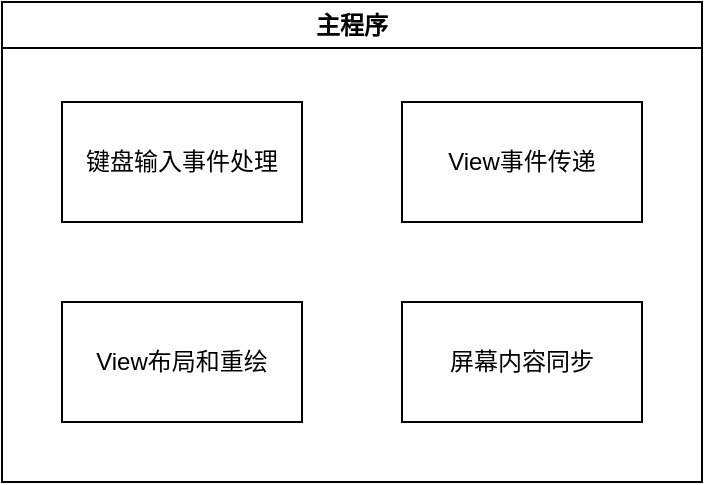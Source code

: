 <mxfile pages="9">
    <diagram id="vWsrJ_7RMOkeU3o6O2ZQ" name="Page-1">
        <mxGraphModel dx="720" dy="563" grid="1" gridSize="10" guides="1" tooltips="1" connect="1" arrows="1" fold="1" page="1" pageScale="1" pageWidth="850" pageHeight="1100" background="#ffffff" math="0" shadow="0">
            <root>
                <mxCell id="0"/>
                <mxCell id="1" parent="0"/>
                <mxCell id="10" value="主程序" style="swimlane;whiteSpace=wrap;html=1;" parent="1" vertex="1">
                    <mxGeometry x="230" y="30" width="350" height="240" as="geometry"/>
                </mxCell>
                <mxCell id="12" value="键盘输入事件处理" style="rounded=0;whiteSpace=wrap;html=1;" parent="10" vertex="1">
                    <mxGeometry x="30" y="50" width="120" height="60" as="geometry"/>
                </mxCell>
                <mxCell id="13" value="View布局和重绘" style="rounded=0;whiteSpace=wrap;html=1;" parent="10" vertex="1">
                    <mxGeometry x="30" y="150" width="120" height="60" as="geometry"/>
                </mxCell>
                <mxCell id="14" value="View事件传递" style="rounded=0;whiteSpace=wrap;html=1;" parent="10" vertex="1">
                    <mxGeometry x="200" y="50" width="120" height="60" as="geometry"/>
                </mxCell>
                <mxCell id="15" value="屏幕内容同步" style="rounded=0;whiteSpace=wrap;html=1;" parent="10" vertex="1">
                    <mxGeometry x="200" y="150" width="120" height="60" as="geometry"/>
                </mxCell>
            </root>
        </mxGraphModel>
    </diagram>
    <diagram id="G1PNR6q4qI9WEJBAwT2m" name="Page-2">
        <mxGraphModel dx="720" dy="563" grid="1" gridSize="10" guides="1" tooltips="1" connect="1" arrows="1" fold="1" page="1" pageScale="1" pageWidth="850" pageHeight="1100" math="0" shadow="0">
            <root>
                <mxCell id="0"/>
                <mxCell id="1" parent="0"/>
                <mxCell id="JvJHzQhuJufVktN5CwQu-1" value="View" style="swimlane;whiteSpace=wrap;html=1;" parent="1" vertex="1">
                    <mxGeometry x="200" y="300" width="350" height="240" as="geometry"/>
                </mxCell>
                <mxCell id="JvJHzQhuJufVktN5CwQu-2" value="View布局属性" style="rounded=0;whiteSpace=wrap;html=1;" parent="JvJHzQhuJufVktN5CwQu-1" vertex="1">
                    <mxGeometry x="30" y="50" width="120" height="60" as="geometry"/>
                </mxCell>
                <mxCell id="JvJHzQhuJufVktN5CwQu-3" value="子View列表" style="rounded=0;whiteSpace=wrap;html=1;" parent="JvJHzQhuJufVktN5CwQu-1" vertex="1">
                    <mxGeometry x="30" y="150" width="120" height="60" as="geometry"/>
                </mxCell>
                <mxCell id="JvJHzQhuJufVktN5CwQu-4" value="&lt;div style=&quot;text-align: center;&quot;&gt;&lt;span style=&quot;background-color: initial;&quot;&gt;&lt;br&gt;&lt;/span&gt;&lt;/div&gt;&lt;div style=&quot;text-align: center;&quot;&gt;&lt;span style=&quot;background-color: initial;&quot;&gt;&amp;nbsp; &amp;nbsp; &amp;nbsp; View回调函数&lt;/span&gt;&lt;/div&gt;&lt;blockquote style=&quot;margin: 0 0 0 40px; border: none; padding: 0px;&quot;&gt;&lt;/blockquote&gt;&lt;ol&gt;&lt;li&gt;&lt;span style=&quot;background-color: initial;&quot;&gt;布局回调&lt;/span&gt;&lt;/li&gt;&lt;li&gt;&lt;span style=&quot;background-color: initial;&quot;&gt;绘制回调&lt;/span&gt;&lt;/li&gt;&lt;li&gt;&lt;span style=&quot;background-color: initial;&quot;&gt;事件回调&lt;/span&gt;&lt;/li&gt;&lt;li&gt;&lt;span style=&quot;background-color: initial;&quot;&gt;清理回调&lt;/span&gt;&lt;/li&gt;&lt;/ol&gt;&lt;blockquote style=&quot;margin: 0 0 0 40px; border: none; padding: 0px;&quot;&gt;&lt;/blockquote&gt;&lt;blockquote style=&quot;margin: 0 0 0 40px; border: none; padding: 0px;&quot;&gt;&lt;/blockquote&gt;" style="rounded=0;whiteSpace=wrap;html=1;align=left;" parent="JvJHzQhuJufVktN5CwQu-1" vertex="1">
                    <mxGeometry x="190" y="50" width="120" height="160" as="geometry"/>
                </mxCell>
            </root>
        </mxGraphModel>
    </diagram>
    <diagram id="tp3ixYq10luxYo1cE7QF" name="第 3 页">
        <mxGraphModel dx="720" dy="563" grid="1" gridSize="10" guides="1" tooltips="1" connect="1" arrows="1" fold="1" page="1" pageScale="1" pageWidth="827" pageHeight="1169" math="0" shadow="0">
            <root>
                <mxCell id="0"/>
                <mxCell id="1" parent="0"/>
                <mxCell id="N1b5Ld50VI8X-7wRPgsu-1" value="控制台模块" style="swimlane;whiteSpace=wrap;html=1;startSize=23;" parent="1" vertex="1">
                    <mxGeometry x="180" y="260" width="350" height="240" as="geometry"/>
                </mxCell>
                <mxCell id="N1b5Ld50VI8X-7wRPgsu-2" value="控制台属性&lt;br&gt;设置和查询" style="rounded=0;whiteSpace=wrap;html=1;" parent="N1b5Ld50VI8X-7wRPgsu-1" vertex="1">
                    <mxGeometry x="30" y="60" width="120" height="60" as="geometry"/>
                </mxCell>
                <mxCell id="N1b5Ld50VI8X-7wRPgsu-3" value="控制台样式和&lt;br&gt;字符绘制抽象" style="rounded=0;whiteSpace=wrap;html=1;" parent="N1b5Ld50VI8X-7wRPgsu-1" vertex="1">
                    <mxGeometry x="191" y="60" width="120" height="60" as="geometry"/>
                </mxCell>
                <mxCell id="N1b5Ld50VI8X-7wRPgsu-9" value="控制台绘制内存缓存" style="rounded=0;whiteSpace=wrap;html=1;" parent="N1b5Ld50VI8X-7wRPgsu-1" vertex="1">
                    <mxGeometry x="30" y="150" width="120" height="60" as="geometry"/>
                </mxCell>
                <mxCell id="N1b5Ld50VI8X-7wRPgsu-10" value="绘制内存缓存和屏幕输出更改比对和同步" style="rounded=0;whiteSpace=wrap;html=1;" parent="N1b5Ld50VI8X-7wRPgsu-1" vertex="1">
                    <mxGeometry x="191" y="150" width="120" height="60" as="geometry"/>
                </mxCell>
            </root>
        </mxGraphModel>
    </diagram>
    <diagram id="CVSbyOBOZY6lPi3PjCkQ" name="第 4 页">
        <mxGraphModel dx="720" dy="563" grid="1" gridSize="10" guides="1" tooltips="1" connect="1" arrows="1" fold="1" page="1" pageScale="1" pageWidth="827" pageHeight="1169" math="0" shadow="0">
            <root>
                <mxCell id="0"/>
                <mxCell id="1" parent="0"/>
                <mxCell id="pRVT91k3Nvy7rsjE_603-1" value="主应用" style="swimlane;whiteSpace=wrap;html=1;" parent="1" vertex="1">
                    <mxGeometry x="230" y="40" width="540" height="350" as="geometry"/>
                </mxCell>
                <mxCell id="pRVT91k3Nvy7rsjE_603-31" style="edgeStyle=orthogonalEdgeStyle;rounded=0;orthogonalLoop=1;jettySize=auto;html=1;exitX=0.997;exitY=0.132;exitDx=0;exitDy=0;entryX=0;entryY=0.5;entryDx=0;entryDy=0;exitPerimeter=0;" parent="pRVT91k3Nvy7rsjE_603-1" source="pRVT91k3Nvy7rsjE_603-2" target="pRVT91k3Nvy7rsjE_603-7" edge="1">
                    <mxGeometry relative="1" as="geometry"/>
                </mxCell>
                <mxCell id="pRVT91k3Nvy7rsjE_603-32" style="edgeStyle=orthogonalEdgeStyle;rounded=0;orthogonalLoop=1;jettySize=auto;html=1;exitX=0.997;exitY=0.481;exitDx=0;exitDy=0;entryX=0;entryY=0.5;entryDx=0;entryDy=0;exitPerimeter=0;" parent="pRVT91k3Nvy7rsjE_603-1" source="pRVT91k3Nvy7rsjE_603-2" target="pRVT91k3Nvy7rsjE_603-20" edge="1">
                    <mxGeometry relative="1" as="geometry"/>
                </mxCell>
                <mxCell id="pRVT91k3Nvy7rsjE_603-33" style="edgeStyle=orthogonalEdgeStyle;rounded=0;orthogonalLoop=1;jettySize=auto;html=1;exitX=1.003;exitY=0.849;exitDx=0;exitDy=0;entryX=0;entryY=0.5;entryDx=0;entryDy=0;exitPerimeter=0;" parent="pRVT91k3Nvy7rsjE_603-1" source="pRVT91k3Nvy7rsjE_603-2" target="pRVT91k3Nvy7rsjE_603-16" edge="1">
                    <mxGeometry relative="1" as="geometry"/>
                </mxCell>
                <mxCell id="pRVT91k3Nvy7rsjE_603-2" value="主循环" style="rounded=0;whiteSpace=wrap;html=1;" parent="pRVT91k3Nvy7rsjE_603-1" vertex="1">
                    <mxGeometry x="100" y="50" width="70" height="270" as="geometry"/>
                </mxCell>
                <mxCell id="pRVT91k3Nvy7rsjE_603-6" value="" style="edgeStyle=orthogonalEdgeStyle;rounded=0;orthogonalLoop=1;jettySize=auto;html=1;" parent="pRVT91k3Nvy7rsjE_603-1" source="pRVT91k3Nvy7rsjE_603-5" target="pRVT91k3Nvy7rsjE_603-2" edge="1">
                    <mxGeometry relative="1" as="geometry">
                        <Array as="points">
                            <mxPoint x="100" y="180"/>
                            <mxPoint x="100" y="180"/>
                        </Array>
                    </mxGeometry>
                </mxCell>
                <mxCell id="pRVT91k3Nvy7rsjE_603-5" value="入口" style="rounded=1;whiteSpace=wrap;html=1;" parent="pRVT91k3Nvy7rsjE_603-1" vertex="1">
                    <mxGeometry x="20" y="145" width="60" height="60" as="geometry"/>
                </mxCell>
                <mxCell id="pRVT91k3Nvy7rsjE_603-14" value="" style="group" parent="pRVT91k3Nvy7rsjE_603-1" vertex="1" connectable="0">
                    <mxGeometry x="230" y="50" width="260" height="70" as="geometry"/>
                </mxCell>
                <mxCell id="pRVT91k3Nvy7rsjE_603-28" style="edgeStyle=orthogonalEdgeStyle;rounded=0;orthogonalLoop=1;jettySize=auto;html=1;exitX=1;exitY=0.5;exitDx=0;exitDy=0;entryX=0;entryY=0.5;entryDx=0;entryDy=0;" parent="pRVT91k3Nvy7rsjE_603-14" source="pRVT91k3Nvy7rsjE_603-7" target="pRVT91k3Nvy7rsjE_603-13" edge="1">
                    <mxGeometry relative="1" as="geometry"/>
                </mxCell>
                <mxCell id="pRVT91k3Nvy7rsjE_603-7" value="主页" style="rounded=0;whiteSpace=wrap;html=1;" parent="pRVT91k3Nvy7rsjE_603-14" vertex="1">
                    <mxGeometry x="-10" y="1" width="120" height="70" as="geometry"/>
                </mxCell>
                <mxCell id="pRVT91k3Nvy7rsjE_603-11" value="日历" style="rounded=0;whiteSpace=wrap;html=1;" parent="pRVT91k3Nvy7rsjE_603-14" vertex="1">
                    <mxGeometry x="150" y="1" width="120" height="30" as="geometry"/>
                </mxCell>
                <mxCell id="pRVT91k3Nvy7rsjE_603-13" value="事项列表" style="rounded=0;whiteSpace=wrap;html=1;" parent="pRVT91k3Nvy7rsjE_603-14" vertex="1">
                    <mxGeometry x="150" y="40" width="120" height="30" as="geometry"/>
                </mxCell>
                <mxCell id="pRVT91k3Nvy7rsjE_603-27" style="edgeStyle=orthogonalEdgeStyle;rounded=0;orthogonalLoop=1;jettySize=auto;html=1;entryX=0.019;entryY=0.504;entryDx=0;entryDy=0;entryPerimeter=0;" parent="pRVT91k3Nvy7rsjE_603-14" source="pRVT91k3Nvy7rsjE_603-7" target="pRVT91k3Nvy7rsjE_603-11" edge="1">
                    <mxGeometry relative="1" as="geometry"/>
                </mxCell>
                <mxCell id="pRVT91k3Nvy7rsjE_603-15" value="" style="group" parent="pRVT91k3Nvy7rsjE_603-1" vertex="1" connectable="0">
                    <mxGeometry x="230" y="244" width="260" height="70" as="geometry"/>
                </mxCell>
                <mxCell id="pRVT91k3Nvy7rsjE_603-29" style="edgeStyle=orthogonalEdgeStyle;rounded=0;orthogonalLoop=1;jettySize=auto;html=1;exitX=1;exitY=0.5;exitDx=0;exitDy=0;entryX=0;entryY=0.5;entryDx=0;entryDy=0;" parent="pRVT91k3Nvy7rsjE_603-15" source="pRVT91k3Nvy7rsjE_603-16" target="pRVT91k3Nvy7rsjE_603-17" edge="1">
                    <mxGeometry relative="1" as="geometry"/>
                </mxCell>
                <mxCell id="pRVT91k3Nvy7rsjE_603-16" value="事项搜索页" style="rounded=0;whiteSpace=wrap;html=1;" parent="pRVT91k3Nvy7rsjE_603-15" vertex="1">
                    <mxGeometry x="-10" width="120" height="70" as="geometry"/>
                </mxCell>
                <mxCell id="pRVT91k3Nvy7rsjE_603-17" value="关键字输入" style="rounded=0;whiteSpace=wrap;html=1;" parent="pRVT91k3Nvy7rsjE_603-15" vertex="1">
                    <mxGeometry x="150" width="120" height="30" as="geometry"/>
                </mxCell>
                <mxCell id="pRVT91k3Nvy7rsjE_603-18" value="事项列表" style="rounded=0;whiteSpace=wrap;html=1;" parent="pRVT91k3Nvy7rsjE_603-15" vertex="1">
                    <mxGeometry x="150" y="40" width="120" height="30" as="geometry"/>
                </mxCell>
                <mxCell id="pRVT91k3Nvy7rsjE_603-30" style="edgeStyle=orthogonalEdgeStyle;rounded=0;orthogonalLoop=1;jettySize=auto;html=1;exitX=1;exitY=0.5;exitDx=0;exitDy=0;entryX=-0.002;entryY=0.602;entryDx=0;entryDy=0;entryPerimeter=0;" parent="pRVT91k3Nvy7rsjE_603-15" source="pRVT91k3Nvy7rsjE_603-16" target="pRVT91k3Nvy7rsjE_603-18" edge="1">
                    <mxGeometry relative="1" as="geometry"/>
                </mxCell>
                <mxCell id="pRVT91k3Nvy7rsjE_603-19" value="" style="group" parent="pRVT91k3Nvy7rsjE_603-1" vertex="1" connectable="0">
                    <mxGeometry x="230" y="145" width="260" height="70" as="geometry"/>
                </mxCell>
                <mxCell id="pRVT91k3Nvy7rsjE_603-23" value="" style="edgeStyle=orthogonalEdgeStyle;rounded=0;orthogonalLoop=1;jettySize=auto;html=1;" parent="pRVT91k3Nvy7rsjE_603-19" source="pRVT91k3Nvy7rsjE_603-20" target="pRVT91k3Nvy7rsjE_603-21" edge="1">
                    <mxGeometry relative="1" as="geometry"/>
                </mxCell>
                <mxCell id="pRVT91k3Nvy7rsjE_603-20" value="新建事项页" style="rounded=0;whiteSpace=wrap;html=1;" parent="pRVT91k3Nvy7rsjE_603-19" vertex="1">
                    <mxGeometry x="-10" width="120" height="70" as="geometry"/>
                </mxCell>
                <mxCell id="pRVT91k3Nvy7rsjE_603-21" value="事项表单" style="rounded=0;whiteSpace=wrap;html=1;" parent="pRVT91k3Nvy7rsjE_603-19" vertex="1">
                    <mxGeometry x="150" width="120" height="69" as="geometry"/>
                </mxCell>
            </root>
        </mxGraphModel>
    </diagram>
    <diagram id="x6tsRn9JocyBgCg6_QLV" name="第 5 页">
        <mxGraphModel dx="720" dy="563" grid="1" gridSize="10" guides="1" tooltips="1" connect="1" arrows="1" fold="1" page="1" pageScale="1" pageWidth="827" pageHeight="1169" math="0" shadow="0">
            <root>
                <mxCell id="0"/>
                <mxCell id="1" parent="0"/>
                <mxCell id="XtrjBLlQ3zW23V1ks5mC-1" value="" style="rounded=0;whiteSpace=wrap;html=1;" parent="1" vertex="1">
                    <mxGeometry x="160" y="100" width="350" height="230" as="geometry"/>
                </mxCell>
                <mxCell id="XtrjBLlQ3zW23V1ks5mC-2" value="View" style="rounded=0;whiteSpace=wrap;html=1;fillColor=#dae8fc;strokeColor=#6c8ebf;" parent="1" vertex="1">
                    <mxGeometry x="280" y="220" width="120" height="60" as="geometry"/>
                </mxCell>
                <mxCell id="XtrjBLlQ3zW23V1ks5mC-3" value="父View" style="text;html=1;strokeColor=none;fillColor=none;align=center;verticalAlign=middle;whiteSpace=wrap;rounded=0;" parent="1" vertex="1">
                    <mxGeometry x="320" y="130" width="60" height="30" as="geometry"/>
                </mxCell>
                <mxCell id="XtrjBLlQ3zW23V1ks5mC-5" value="frame.x" style="text;html=1;strokeColor=none;fillColor=none;align=center;verticalAlign=middle;whiteSpace=wrap;rounded=0;" parent="1" vertex="1">
                    <mxGeometry x="190" y="220" width="60" height="30" as="geometry"/>
                </mxCell>
                <mxCell id="XtrjBLlQ3zW23V1ks5mC-7" value="" style="rounded=0;whiteSpace=wrap;html=1;dashed=1;dashPattern=8 8;" parent="1" vertex="1">
                    <mxGeometry x="160" y="100" width="120" height="120" as="geometry"/>
                </mxCell>
                <mxCell id="XtrjBLlQ3zW23V1ks5mC-8" value="frame.y" style="text;html=1;strokeColor=none;fillColor=none;align=center;verticalAlign=middle;whiteSpace=wrap;rounded=0;" parent="1" vertex="1">
                    <mxGeometry x="220" y="145" width="60" height="30" as="geometry"/>
                </mxCell>
                <mxCell id="XtrjBLlQ3zW23V1ks5mC-10" value="frame.width" style="text;html=1;strokeColor=none;fillColor=none;align=center;verticalAlign=middle;whiteSpace=wrap;rounded=0;" parent="1" vertex="1">
                    <mxGeometry x="310" y="280" width="60" height="30" as="geometry"/>
                </mxCell>
                <mxCell id="XtrjBLlQ3zW23V1ks5mC-12" value="frame.height" style="text;html=1;strokeColor=none;fillColor=none;align=center;verticalAlign=middle;whiteSpace=wrap;rounded=0;" parent="1" vertex="1">
                    <mxGeometry x="414" y="235" width="60" height="30" as="geometry"/>
                </mxCell>
                <mxCell id="XtrjBLlQ3zW23V1ks5mC-16" style="edgeStyle=orthogonalEdgeStyle;rounded=0;orthogonalLoop=1;jettySize=auto;html=1;exitX=0.5;exitY=1;exitDx=0;exitDy=0;entryX=0.5;entryY=0;entryDx=0;entryDy=0;" parent="1" source="XtrjBLlQ3zW23V1ks5mC-13" target="XtrjBLlQ3zW23V1ks5mC-14" edge="1">
                    <mxGeometry relative="1" as="geometry"/>
                </mxCell>
                <mxCell id="XtrjBLlQ3zW23V1ks5mC-13" value="调用view_layout(view*)" style="rounded=1;whiteSpace=wrap;html=1;" parent="1" vertex="1">
                    <mxGeometry x="280" y="430" width="120" height="60" as="geometry"/>
                </mxCell>
                <mxCell id="XtrjBLlQ3zW23V1ks5mC-17" style="edgeStyle=orthogonalEdgeStyle;rounded=0;orthogonalLoop=1;jettySize=auto;html=1;exitX=0.5;exitY=1;exitDx=0;exitDy=0;entryX=0.5;entryY=0;entryDx=0;entryDy=0;" parent="1" source="XtrjBLlQ3zW23V1ks5mC-14" target="XtrjBLlQ3zW23V1ks5mC-15" edge="1">
                    <mxGeometry relative="1" as="geometry"/>
                </mxCell>
                <mxCell id="XtrjBLlQ3zW23V1ks5mC-14" value="调用此view的layout_subviews&lt;br&gt;回调" style="rounded=0;whiteSpace=wrap;html=1;" parent="1" vertex="1">
                    <mxGeometry x="280" y="540" width="120" height="60" as="geometry"/>
                </mxCell>
                <mxCell id="XtrjBLlQ3zW23V1ks5mC-15" value="layout_subviews&lt;br&gt;默认实现：&lt;br&gt;遍历所有子view&lt;br&gt;调用view_layout" style="rounded=0;whiteSpace=wrap;html=1;" parent="1" vertex="1">
                    <mxGeometry x="270" y="650" width="140" height="70" as="geometry"/>
                </mxCell>
                <mxCell id="XtrjBLlQ3zW23V1ks5mC-18" value="结束view_layout调用" style="rounded=1;whiteSpace=wrap;html=1;" parent="1" vertex="1">
                    <mxGeometry x="280" y="760" width="120" height="60" as="geometry"/>
                </mxCell>
                <mxCell id="XtrjBLlQ3zW23V1ks5mC-19" style="edgeStyle=orthogonalEdgeStyle;rounded=0;orthogonalLoop=1;jettySize=auto;html=1;exitX=0.5;exitY=1;exitDx=0;exitDy=0;entryX=0.5;entryY=0;entryDx=0;entryDy=0;" parent="1" source="XtrjBLlQ3zW23V1ks5mC-15" target="XtrjBLlQ3zW23V1ks5mC-18" edge="1">
                    <mxGeometry relative="1" as="geometry"/>
                </mxCell>
            </root>
        </mxGraphModel>
    </diagram>
    <diagram id="XOYeB3pbm_SR8jh57AtT" name="第 6 页">
        <mxGraphModel dx="720" dy="563" grid="1" gridSize="10" guides="1" tooltips="1" connect="1" arrows="1" fold="1" page="1" pageScale="1" pageWidth="827" pageHeight="1169" math="0" shadow="0">
            <root>
                <mxCell id="0"/>
                <mxCell id="1" parent="0"/>
                <mxCell id="5H_PQsagmrtNReKjX7Is-3" value="" style="edgeStyle=orthogonalEdgeStyle;rounded=0;orthogonalLoop=1;jettySize=auto;html=1;" parent="1" source="5H_PQsagmrtNReKjX7Is-1" target="5H_PQsagmrtNReKjX7Is-2" edge="1">
                    <mxGeometry relative="1" as="geometry"/>
                </mxCell>
                <mxCell id="5H_PQsagmrtNReKjX7Is-1" value="view_draw" style="rounded=1;whiteSpace=wrap;html=1;" parent="1" vertex="1">
                    <mxGeometry x="354" y="110" width="120" height="60" as="geometry"/>
                </mxCell>
                <mxCell id="5H_PQsagmrtNReKjX7Is-5" value="" style="edgeStyle=orthogonalEdgeStyle;rounded=0;orthogonalLoop=1;jettySize=auto;html=1;" parent="1" source="5H_PQsagmrtNReKjX7Is-2" target="5H_PQsagmrtNReKjX7Is-4" edge="1">
                    <mxGeometry relative="1" as="geometry"/>
                </mxCell>
                <mxCell id="5H_PQsagmrtNReKjX7Is-2" value="计算view的屏幕坐标" style="rounded=0;whiteSpace=wrap;html=1;" parent="1" vertex="1">
                    <mxGeometry x="354" y="220" width="120" height="60" as="geometry"/>
                </mxCell>
                <mxCell id="5H_PQsagmrtNReKjX7Is-7" value="" style="edgeStyle=orthogonalEdgeStyle;rounded=0;orthogonalLoop=1;jettySize=auto;html=1;" parent="1" source="5H_PQsagmrtNReKjX7Is-4" target="5H_PQsagmrtNReKjX7Is-6" edge="1">
                    <mxGeometry relative="1" as="geometry"/>
                </mxCell>
                <mxCell id="5H_PQsagmrtNReKjX7Is-4" value="设置屏幕裁剪区域（交集）和屏幕坐标便宜" style="rounded=0;whiteSpace=wrap;html=1;" parent="1" vertex="1">
                    <mxGeometry x="354" y="330" width="120" height="60" as="geometry"/>
                </mxCell>
                <mxCell id="5H_PQsagmrtNReKjX7Is-9" value="" style="edgeStyle=orthogonalEdgeStyle;rounded=0;orthogonalLoop=1;jettySize=auto;html=1;" parent="1" source="5H_PQsagmrtNReKjX7Is-6" target="5H_PQsagmrtNReKjX7Is-8" edge="1">
                    <mxGeometry relative="1" as="geometry"/>
                </mxCell>
                <mxCell id="5H_PQsagmrtNReKjX7Is-6" value="调用draw_self回调" style="rounded=0;whiteSpace=wrap;html=1;" parent="1" vertex="1">
                    <mxGeometry x="354" y="430" width="120" height="60" as="geometry"/>
                </mxCell>
                <mxCell id="5H_PQsagmrtNReKjX7Is-8" value="遍历子view&lt;br&gt;调用view_draw" style="rounded=0;whiteSpace=wrap;html=1;" parent="1" vertex="1">
                    <mxGeometry x="354" y="530" width="120" height="60" as="geometry"/>
                </mxCell>
            </root>
        </mxGraphModel>
    </diagram>
    <diagram id="G3Sav0J23BTQZ1yBmm0c" name="第 7 页">
        <mxGraphModel dx="720" dy="563" grid="1" gridSize="10" guides="1" tooltips="1" connect="1" arrows="1" fold="1" page="1" pageScale="1" pageWidth="827" pageHeight="1169" math="0" shadow="0">
            <root>
                <mxCell id="0"/>
                <mxCell id="1" parent="0"/>
                <mxCell id="BWBftQ3BaLklPm6j4fky-3" value="" style="edgeStyle=orthogonalEdgeStyle;rounded=0;orthogonalLoop=1;jettySize=auto;html=1;" parent="1" source="BWBftQ3BaLklPm6j4fky-1" target="BWBftQ3BaLklPm6j4fky-2" edge="1">
                    <mxGeometry relative="1" as="geometry"/>
                </mxCell>
                <mxCell id="BWBftQ3BaLklPm6j4fky-1" value="view_handle调用" style="rounded=1;whiteSpace=wrap;html=1;" parent="1" vertex="1">
                    <mxGeometry x="330" y="90" width="120" height="40" as="geometry"/>
                </mxCell>
                <mxCell id="BWBftQ3BaLklPm6j4fky-5" value="" style="edgeStyle=orthogonalEdgeStyle;rounded=0;orthogonalLoop=1;jettySize=auto;html=1;" parent="1" source="BWBftQ3BaLklPm6j4fky-2" target="BWBftQ3BaLklPm6j4fky-4" edge="1">
                    <mxGeometry relative="1" as="geometry"/>
                </mxCell>
                <mxCell id="BWBftQ3BaLklPm6j4fky-2" value="遍历子view&lt;br&gt;调用view_handle" style="rounded=0;whiteSpace=wrap;html=1;" parent="1" vertex="1">
                    <mxGeometry x="330" y="170" width="120" height="60" as="geometry"/>
                </mxCell>
                <mxCell id="BWBftQ3BaLklPm6j4fky-7" value="" style="edgeStyle=orthogonalEdgeStyle;rounded=0;orthogonalLoop=1;jettySize=auto;html=1;" parent="1" source="BWBftQ3BaLklPm6j4fky-4" target="BWBftQ3BaLklPm6j4fky-6" edge="1">
                    <mxGeometry relative="1" as="geometry"/>
                </mxCell>
                <mxCell id="BWBftQ3BaLklPm6j4fky-10" style="edgeStyle=orthogonalEdgeStyle;rounded=0;orthogonalLoop=1;jettySize=auto;html=1;entryX=0.5;entryY=0;entryDx=0;entryDy=0;" parent="1" source="BWBftQ3BaLklPm6j4fky-4" target="BWBftQ3BaLklPm6j4fky-9" edge="1">
                    <mxGeometry relative="1" as="geometry">
                        <mxPoint x="540" y="300" as="targetPoint"/>
                    </mxGeometry>
                </mxCell>
                <mxCell id="BWBftQ3BaLklPm6j4fky-4" value="事件已处理？" style="rhombus;whiteSpace=wrap;html=1;" parent="1" vertex="1">
                    <mxGeometry x="330" y="260" width="120" height="80" as="geometry"/>
                </mxCell>
                <mxCell id="BWBftQ3BaLklPm6j4fky-6" value="结束" style="rounded=1;whiteSpace=wrap;html=1;" parent="1" vertex="1">
                    <mxGeometry x="330" y="450" width="120" height="40" as="geometry"/>
                </mxCell>
                <mxCell id="BWBftQ3BaLklPm6j4fky-8" value="Y" style="text;html=1;align=center;verticalAlign=middle;resizable=0;points=[];autosize=1;strokeColor=none;fillColor=none;" parent="1" vertex="1">
                    <mxGeometry x="390" y="340" width="30" height="30" as="geometry"/>
                </mxCell>
                <mxCell id="BWBftQ3BaLklPm6j4fky-11" style="edgeStyle=orthogonalEdgeStyle;rounded=0;orthogonalLoop=1;jettySize=auto;html=1;" parent="1" source="BWBftQ3BaLklPm6j4fky-9" edge="1">
                    <mxGeometry relative="1" as="geometry">
                        <mxPoint x="390" y="430" as="targetPoint"/>
                        <Array as="points">
                            <mxPoint x="540" y="430"/>
                        </Array>
                    </mxGeometry>
                </mxCell>
                <mxCell id="BWBftQ3BaLklPm6j4fky-9" value="调用view自身的&lt;br&gt;handle回调" style="rounded=0;whiteSpace=wrap;html=1;" parent="1" vertex="1">
                    <mxGeometry x="480" y="340" width="120" height="50" as="geometry"/>
                </mxCell>
                <mxCell id="BWBftQ3BaLklPm6j4fky-12" value="N" style="text;html=1;align=center;verticalAlign=middle;resizable=0;points=[];autosize=1;strokeColor=none;fillColor=none;" parent="1" vertex="1">
                    <mxGeometry x="470" y="270" width="30" height="30" as="geometry"/>
                </mxCell>
            </root>
        </mxGraphModel>
    </diagram>
    <diagram id="VpDNT8gYsOix2bCAO9oc" name="第 8 页">
        <mxGraphModel dx="720" dy="563" grid="1" gridSize="10" guides="1" tooltips="1" connect="1" arrows="1" fold="1" page="1" pageScale="1" pageWidth="827" pageHeight="1169" math="0" shadow="0">
            <root>
                <mxCell id="0"/>
                <mxCell id="1" parent="0"/>
                <mxCell id="KJXaPnu038tXiEYkABls-1" style="edgeStyle=orthogonalEdgeStyle;rounded=0;orthogonalLoop=1;jettySize=auto;html=1;exitX=0.5;exitY=1;exitDx=0;exitDy=0;entryX=0.5;entryY=0;entryDx=0;entryDy=0;" parent="1" source="KJXaPnu038tXiEYkABls-2" target="KJXaPnu038tXiEYkABls-4" edge="1">
                    <mxGeometry relative="1" as="geometry"/>
                </mxCell>
                <mxCell id="KJXaPnu038tXiEYkABls-2" value="开始" style="rounded=1;whiteSpace=wrap;html=1;" parent="1" vertex="1">
                    <mxGeometry x="90" y="200" width="120" height="40" as="geometry"/>
                </mxCell>
                <mxCell id="KJXaPnu038tXiEYkABls-3" value="" style="edgeStyle=orthogonalEdgeStyle;rounded=0;orthogonalLoop=1;jettySize=auto;html=1;" parent="1" source="KJXaPnu038tXiEYkABls-4" target="KJXaPnu038tXiEYkABls-13" edge="1">
                    <mxGeometry relative="1" as="geometry"/>
                </mxCell>
                <mxCell id="KJXaPnu038tXiEYkABls-4" value="更新控制台输出宽高" style="rounded=0;whiteSpace=wrap;html=1;" parent="1" vertex="1">
                    <mxGeometry x="90" y="270" width="120" height="50" as="geometry"/>
                </mxCell>
                <mxCell id="KJXaPnu038tXiEYkABls-5" value="" style="edgeStyle=orthogonalEdgeStyle;rounded=0;orthogonalLoop=1;jettySize=auto;html=1;" parent="1" source="KJXaPnu038tXiEYkABls-6" target="KJXaPnu038tXiEYkABls-8" edge="1">
                    <mxGeometry relative="1" as="geometry"/>
                </mxCell>
                <mxCell id="KJXaPnu038tXiEYkABls-6" value="View输出数据到&lt;br&gt;控制台内存缓存" style="rounded=0;whiteSpace=wrap;html=1;" parent="1" vertex="1">
                    <mxGeometry x="90" y="420" width="120" height="60" as="geometry"/>
                </mxCell>
                <mxCell id="KJXaPnu038tXiEYkABls-7" value="" style="edgeStyle=orthogonalEdgeStyle;rounded=0;orthogonalLoop=1;jettySize=auto;html=1;" parent="1" source="KJXaPnu038tXiEYkABls-8" target="KJXaPnu038tXiEYkABls-10" edge="1">
                    <mxGeometry relative="1" as="geometry"/>
                </mxCell>
                <mxCell id="KJXaPnu038tXiEYkABls-8" value="比对内存缓存和屏幕数据（上次的缓存）" style="rounded=0;whiteSpace=wrap;html=1;" parent="1" vertex="1">
                    <mxGeometry x="90" y="510" width="120" height="60" as="geometry"/>
                </mxCell>
                <mxCell id="KJXaPnu038tXiEYkABls-9" value="" style="edgeStyle=orthogonalEdgeStyle;rounded=0;orthogonalLoop=1;jettySize=auto;html=1;" parent="1" source="KJXaPnu038tXiEYkABls-10" target="KJXaPnu038tXiEYkABls-11" edge="1">
                    <mxGeometry relative="1" as="geometry"/>
                </mxCell>
                <mxCell id="KJXaPnu038tXiEYkABls-10" value="同步更改到屏幕" style="rounded=0;whiteSpace=wrap;html=1;" parent="1" vertex="1">
                    <mxGeometry x="90" y="600" width="120" height="40" as="geometry"/>
                </mxCell>
                <mxCell id="KJXaPnu038tXiEYkABls-11" value="结束" style="rounded=1;whiteSpace=wrap;html=1;" parent="1" vertex="1">
                    <mxGeometry x="90" y="660" width="120" height="60" as="geometry"/>
                </mxCell>
                <mxCell id="KJXaPnu038tXiEYkABls-12" value="" style="edgeStyle=orthogonalEdgeStyle;rounded=0;orthogonalLoop=1;jettySize=auto;html=1;" parent="1" source="KJXaPnu038tXiEYkABls-13" target="KJXaPnu038tXiEYkABls-6" edge="1">
                    <mxGeometry relative="1" as="geometry"/>
                </mxCell>
                <mxCell id="KJXaPnu038tXiEYkABls-13" value="准备新的内存缓存" style="rounded=0;whiteSpace=wrap;html=1;" parent="1" vertex="1">
                    <mxGeometry x="90" y="350" width="120" height="40" as="geometry"/>
                </mxCell>
                <mxCell id="KJXaPnu038tXiEYkABls-31" value="" style="edgeStyle=orthogonalEdgeStyle;rounded=0;orthogonalLoop=1;jettySize=auto;html=1;" parent="1" source="KJXaPnu038tXiEYkABls-15" target="KJXaPnu038tXiEYkABls-22" edge="1">
                    <mxGeometry relative="1" as="geometry"/>
                </mxCell>
                <mxCell id="KJXaPnu038tXiEYkABls-15" value="开始" style="rounded=1;whiteSpace=wrap;html=1;" parent="1" vertex="1">
                    <mxGeometry x="410" y="100" width="120" height="40" as="geometry"/>
                </mxCell>
                <mxCell id="KJXaPnu038tXiEYkABls-29" style="edgeStyle=orthogonalEdgeStyle;rounded=0;orthogonalLoop=1;jettySize=auto;html=1;exitX=0.5;exitY=1;exitDx=0;exitDy=0;entryX=0.5;entryY=0;entryDx=0;entryDy=0;" parent="1" source="KJXaPnu038tXiEYkABls-16" target="KJXaPnu038tXiEYkABls-17" edge="1">
                    <mxGeometry relative="1" as="geometry"/>
                </mxCell>
                <mxCell id="KJXaPnu038tXiEYkABls-16" value="比对当前位置&lt;br&gt;输出字符和样式" style="rounded=0;whiteSpace=wrap;html=1;" parent="1" vertex="1">
                    <mxGeometry x="410" y="280" width="120" height="60" as="geometry"/>
                </mxCell>
                <mxCell id="KJXaPnu038tXiEYkABls-27" style="edgeStyle=orthogonalEdgeStyle;rounded=0;orthogonalLoop=1;jettySize=auto;html=1;exitX=0.5;exitY=1;exitDx=0;exitDy=0;entryX=0.5;entryY=0;entryDx=0;entryDy=0;" parent="1" source="KJXaPnu038tXiEYkABls-17" target="KJXaPnu038tXiEYkABls-19" edge="1">
                    <mxGeometry relative="1" as="geometry"/>
                </mxCell>
                <mxCell id="KJXaPnu038tXiEYkABls-33" style="edgeStyle=orthogonalEdgeStyle;rounded=0;orthogonalLoop=1;jettySize=auto;html=1;exitX=1;exitY=0.5;exitDx=0;exitDy=0;entryX=0.5;entryY=0;entryDx=0;entryDy=0;" parent="1" source="KJXaPnu038tXiEYkABls-17" target="KJXaPnu038tXiEYkABls-32" edge="1">
                    <mxGeometry relative="1" as="geometry"/>
                </mxCell>
                <mxCell id="KJXaPnu038tXiEYkABls-17" value="有更改？" style="rhombus;whiteSpace=wrap;html=1;" parent="1" vertex="1">
                    <mxGeometry x="410" y="380" width="120" height="60" as="geometry"/>
                </mxCell>
                <mxCell id="KJXaPnu038tXiEYkABls-18" value="结束" style="rounded=1;whiteSpace=wrap;html=1;" parent="1" vertex="1">
                    <mxGeometry x="410" y="700" width="120" height="40" as="geometry"/>
                </mxCell>
                <mxCell id="KJXaPnu038tXiEYkABls-36" style="edgeStyle=orthogonalEdgeStyle;rounded=0;orthogonalLoop=1;jettySize=auto;html=1;exitX=0.5;exitY=1;exitDx=0;exitDy=0;entryX=0.5;entryY=0;entryDx=0;entryDy=0;" parent="1" source="KJXaPnu038tXiEYkABls-19" target="KJXaPnu038tXiEYkABls-20" edge="1">
                    <mxGeometry relative="1" as="geometry"/>
                </mxCell>
                <mxCell id="KJXaPnu038tXiEYkABls-19" value="下一个位置" style="rounded=0;whiteSpace=wrap;html=1;" parent="1" vertex="1">
                    <mxGeometry x="410" y="524" width="120" height="30" as="geometry"/>
                </mxCell>
                <mxCell id="KJXaPnu038tXiEYkABls-35" style="edgeStyle=orthogonalEdgeStyle;rounded=0;orthogonalLoop=1;jettySize=auto;html=1;exitX=0;exitY=0.5;exitDx=0;exitDy=0;" parent="1" source="KJXaPnu038tXiEYkABls-20" edge="1">
                    <mxGeometry relative="1" as="geometry">
                        <mxPoint x="470" y="260" as="targetPoint"/>
                        <Array as="points">
                            <mxPoint x="370" y="620"/>
                            <mxPoint x="370" y="260"/>
                        </Array>
                    </mxGeometry>
                </mxCell>
                <mxCell id="KJXaPnu038tXiEYkABls-20" value="遍历结束？" style="rhombus;whiteSpace=wrap;html=1;" parent="1" vertex="1">
                    <mxGeometry x="410" y="590" width="120" height="60" as="geometry"/>
                </mxCell>
                <mxCell id="KJXaPnu038tXiEYkABls-30" value="" style="edgeStyle=orthogonalEdgeStyle;rounded=0;orthogonalLoop=1;jettySize=auto;html=1;" parent="1" source="KJXaPnu038tXiEYkABls-22" target="KJXaPnu038tXiEYkABls-16" edge="1">
                    <mxGeometry relative="1" as="geometry"/>
                </mxCell>
                <mxCell id="KJXaPnu038tXiEYkABls-22" value="初始化样式和&lt;br&gt;遍历位置" style="rounded=0;whiteSpace=wrap;html=1;" parent="1" vertex="1">
                    <mxGeometry x="410" y="180" width="120" height="60" as="geometry"/>
                </mxCell>
                <mxCell id="KJXaPnu038tXiEYkABls-23" value="Y" style="text;html=1;align=center;verticalAlign=middle;resizable=0;points=[];autosize=1;strokeColor=none;fillColor=none;" parent="1" vertex="1">
                    <mxGeometry x="550" y="380" width="30" height="30" as="geometry"/>
                </mxCell>
                <mxCell id="KJXaPnu038tXiEYkABls-24" value="Y" style="text;html=1;align=center;verticalAlign=middle;resizable=0;points=[];autosize=1;strokeColor=none;fillColor=none;" parent="1" vertex="1">
                    <mxGeometry x="470" y="650" width="30" height="30" as="geometry"/>
                </mxCell>
                <mxCell id="KJXaPnu038tXiEYkABls-25" value="N" style="text;html=1;align=center;verticalAlign=middle;resizable=0;points=[];autosize=1;strokeColor=none;fillColor=none;" parent="1" vertex="1">
                    <mxGeometry x="380" y="590" width="30" height="30" as="geometry"/>
                </mxCell>
                <mxCell id="KJXaPnu038tXiEYkABls-26" value="N" style="text;html=1;align=center;verticalAlign=middle;resizable=0;points=[];autosize=1;strokeColor=none;fillColor=none;" parent="1" vertex="1">
                    <mxGeometry x="470" y="440" width="30" height="30" as="geometry"/>
                </mxCell>
                <mxCell id="KJXaPnu038tXiEYkABls-34" style="edgeStyle=orthogonalEdgeStyle;rounded=0;orthogonalLoop=1;jettySize=auto;html=1;exitX=0.5;exitY=1;exitDx=0;exitDy=0;" parent="1" source="KJXaPnu038tXiEYkABls-32" edge="1">
                    <mxGeometry relative="1" as="geometry">
                        <mxPoint x="470" y="510" as="targetPoint"/>
                        <Array as="points">
                            <mxPoint x="600" y="510"/>
                        </Array>
                    </mxGeometry>
                </mxCell>
                <mxCell id="KJXaPnu038tXiEYkABls-32" value="更新旧缓冲区&lt;br&gt;输出样式和字符到屏幕" style="rounded=0;whiteSpace=wrap;html=1;" parent="1" vertex="1">
                    <mxGeometry x="530" y="430" width="140" height="60" as="geometry"/>
                </mxCell>
                <mxCell id="KJXaPnu038tXiEYkABls-37" style="edgeStyle=orthogonalEdgeStyle;rounded=0;orthogonalLoop=1;jettySize=auto;html=1;exitX=0.5;exitY=1;exitDx=0;exitDy=0;entryX=0.5;entryY=0;entryDx=0;entryDy=0;" parent="1" source="KJXaPnu038tXiEYkABls-20" target="KJXaPnu038tXiEYkABls-18" edge="1">
                    <mxGeometry relative="1" as="geometry"/>
                </mxCell>
            </root>
        </mxGraphModel>
    </diagram>
    <diagram id="Fy3WmBWnE3oPCm00TLQX" name="第 9 页">
        <mxGraphModel dx="720" dy="171" grid="1" gridSize="10" guides="1" tooltips="1" connect="1" arrows="1" fold="1" page="1" pageScale="1" pageWidth="827" pageHeight="1169" math="0" shadow="0">
            <root>
                <mxCell id="0"/>
                <mxCell id="1" parent="0"/>
                <mxCell id="3YfN8GGif4Xcp4sC9TO7-1" value="" style="rounded=0;whiteSpace=wrap;html=1;" parent="1" vertex="1">
                    <mxGeometry x="220" y="120" width="450" height="360" as="geometry"/>
                </mxCell>
                <mxCell id="3YfN8GGif4Xcp4sC9TO7-2" value="日历" style="rounded=0;whiteSpace=wrap;html=1;fillColor=#dae8fc;strokeColor=#6c8ebf;" parent="1" vertex="1">
                    <mxGeometry x="290" y="210" width="130" height="130" as="geometry"/>
                </mxCell>
                <mxCell id="3YfN8GGif4Xcp4sC9TO7-4" value="事项列表" style="rounded=0;whiteSpace=wrap;html=1;fillColor=#d5e8d4;strokeColor=#82b366;" parent="1" vertex="1">
                    <mxGeometry x="480" y="210" width="130" height="130" as="geometry"/>
                </mxCell>
                <mxCell id="3YfN8GGif4Xcp4sC9TO7-5" value="日历操作提示" style="rounded=0;whiteSpace=wrap;html=1;" parent="1" vertex="1">
                    <mxGeometry x="290" y="360" width="130" height="60" as="geometry"/>
                </mxCell>
                <mxCell id="3YfN8GGif4Xcp4sC9TO7-6" value="事项操作提示" style="rounded=0;whiteSpace=wrap;html=1;" parent="1" vertex="1">
                    <mxGeometry x="480" y="360" width="130" height="60" as="geometry"/>
                </mxCell>
                <mxCell id="3YfN8GGif4Xcp4sC9TO7-7" value="时钟" style="rounded=0;whiteSpace=wrap;html=1;fillColor=#fff2cc;strokeColor=#d6b656;" parent="1" vertex="1">
                    <mxGeometry x="390" y="150" width="120" height="40" as="geometry"/>
                </mxCell>
                <mxCell id="3YfN8GGif4Xcp4sC9TO7-8" value="ESC提示" style="rounded=0;whiteSpace=wrap;html=1;" parent="1" vertex="1">
                    <mxGeometry x="220" y="450" width="120" height="30" as="geometry"/>
                </mxCell>
                <mxCell id="3YfN8GGif4Xcp4sC9TO7-9" value="页面跳转提示" style="rounded=0;whiteSpace=wrap;html=1;" parent="1" vertex="1">
                    <mxGeometry x="520" y="450" width="150" height="30" as="geometry"/>
                </mxCell>
                <mxCell id="3YfN8GGif4Xcp4sC9TO7-10" value="开始" style="rounded=1;whiteSpace=wrap;html=1;" parent="1" vertex="1">
                    <mxGeometry x="330" y="560" width="120" height="40" as="geometry"/>
                </mxCell>
                <mxCell id="3YfN8GGif4Xcp4sC9TO7-11" value="检查" style="rounded=0;whiteSpace=wrap;html=1;" parent="1" vertex="1">
                    <mxGeometry x="330" y="630" width="120" height="60" as="geometry"/>
                </mxCell>
            </root>
        </mxGraphModel>
    </diagram>
</mxfile>